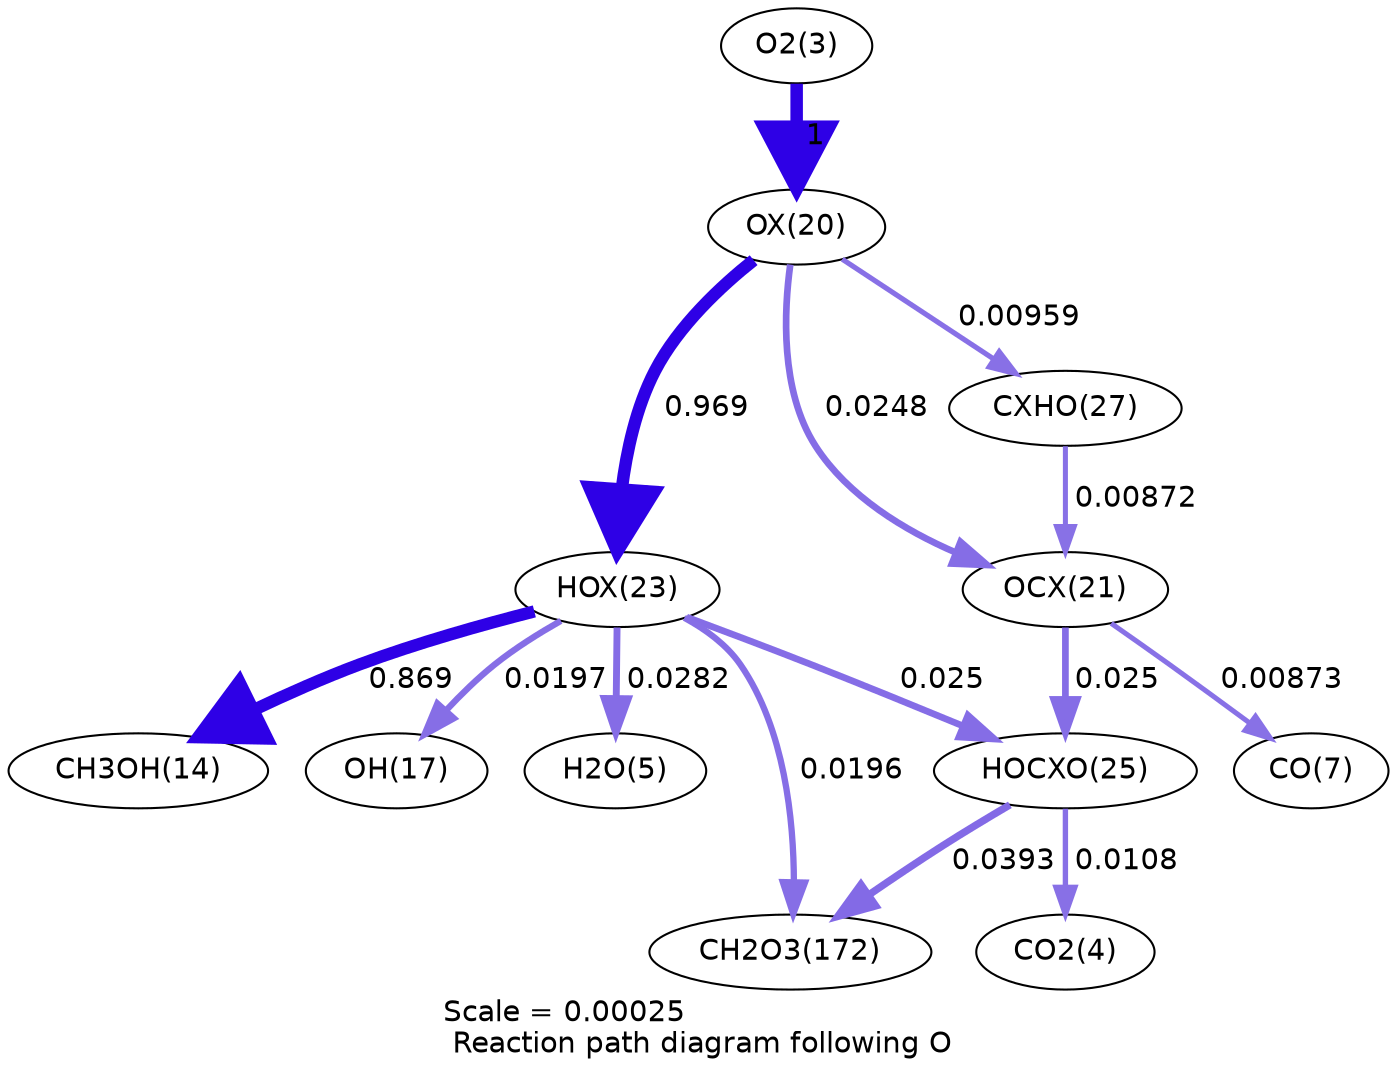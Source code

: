 digraph reaction_paths {
center=1;
s5 -> s33[fontname="Helvetica", penwidth=6, arrowsize=3, color="0.7, 1.5, 0.9"
, label=" 1"];
s33 -> s36[fontname="Helvetica", penwidth=5.98, arrowsize=2.99, color="0.7, 1.47, 0.9"
, label=" 0.969"];
s33 -> s40[fontname="Helvetica", penwidth=2.49, arrowsize=1.25, color="0.7, 0.51, 0.9"
, label=" 0.00959"];
s33 -> s34[fontname="Helvetica", penwidth=3.21, arrowsize=1.6, color="0.7, 0.525, 0.9"
, label=" 0.0248"];
s36 -> s16[fontname="Helvetica", penwidth=5.89, arrowsize=2.95, color="0.7, 1.37, 0.9"
, label=" 0.869"];
s36 -> s19[fontname="Helvetica", penwidth=3.04, arrowsize=1.52, color="0.7, 0.52, 0.9"
, label=" 0.0197"];
s36 -> s7[fontname="Helvetica", penwidth=3.31, arrowsize=1.65, color="0.7, 0.528, 0.9"
, label=" 0.0282"];
s36 -> s38[fontname="Helvetica", penwidth=3.22, arrowsize=1.61, color="0.7, 0.525, 0.9"
, label=" 0.025"];
s36 -> s30[fontname="Helvetica", penwidth=3.03, arrowsize=1.52, color="0.7, 0.52, 0.9"
, label=" 0.0196"];
s40 -> s34[fontname="Helvetica", penwidth=2.42, arrowsize=1.21, color="0.7, 0.509, 0.9"
, label=" 0.00872"];
s34 -> s9[fontname="Helvetica", penwidth=2.42, arrowsize=1.21, color="0.7, 0.509, 0.9"
, label=" 0.00873"];
s34 -> s38[fontname="Helvetica", penwidth=3.22, arrowsize=1.61, color="0.7, 0.525, 0.9"
, label=" 0.025"];
s38 -> s6[fontname="Helvetica", penwidth=2.58, arrowsize=1.29, color="0.7, 0.511, 0.9"
, label=" 0.0108"];
s38 -> s30[fontname="Helvetica", penwidth=3.56, arrowsize=1.78, color="0.7, 0.539, 0.9"
, label=" 0.0393"];
s5 [ fontname="Helvetica", label="O2(3)"];
s6 [ fontname="Helvetica", label="CO2(4)"];
s7 [ fontname="Helvetica", label="H2O(5)"];
s9 [ fontname="Helvetica", label="CO(7)"];
s16 [ fontname="Helvetica", label="CH3OH(14)"];
s19 [ fontname="Helvetica", label="OH(17)"];
s30 [ fontname="Helvetica", label="CH2O3(172)"];
s33 [ fontname="Helvetica", label="OX(20)"];
s34 [ fontname="Helvetica", label="OCX(21)"];
s36 [ fontname="Helvetica", label="HOX(23)"];
s38 [ fontname="Helvetica", label="HOCXO(25)"];
s40 [ fontname="Helvetica", label="CXHO(27)"];
 label = "Scale = 0.00025\l Reaction path diagram following O";
 fontname = "Helvetica";
}
